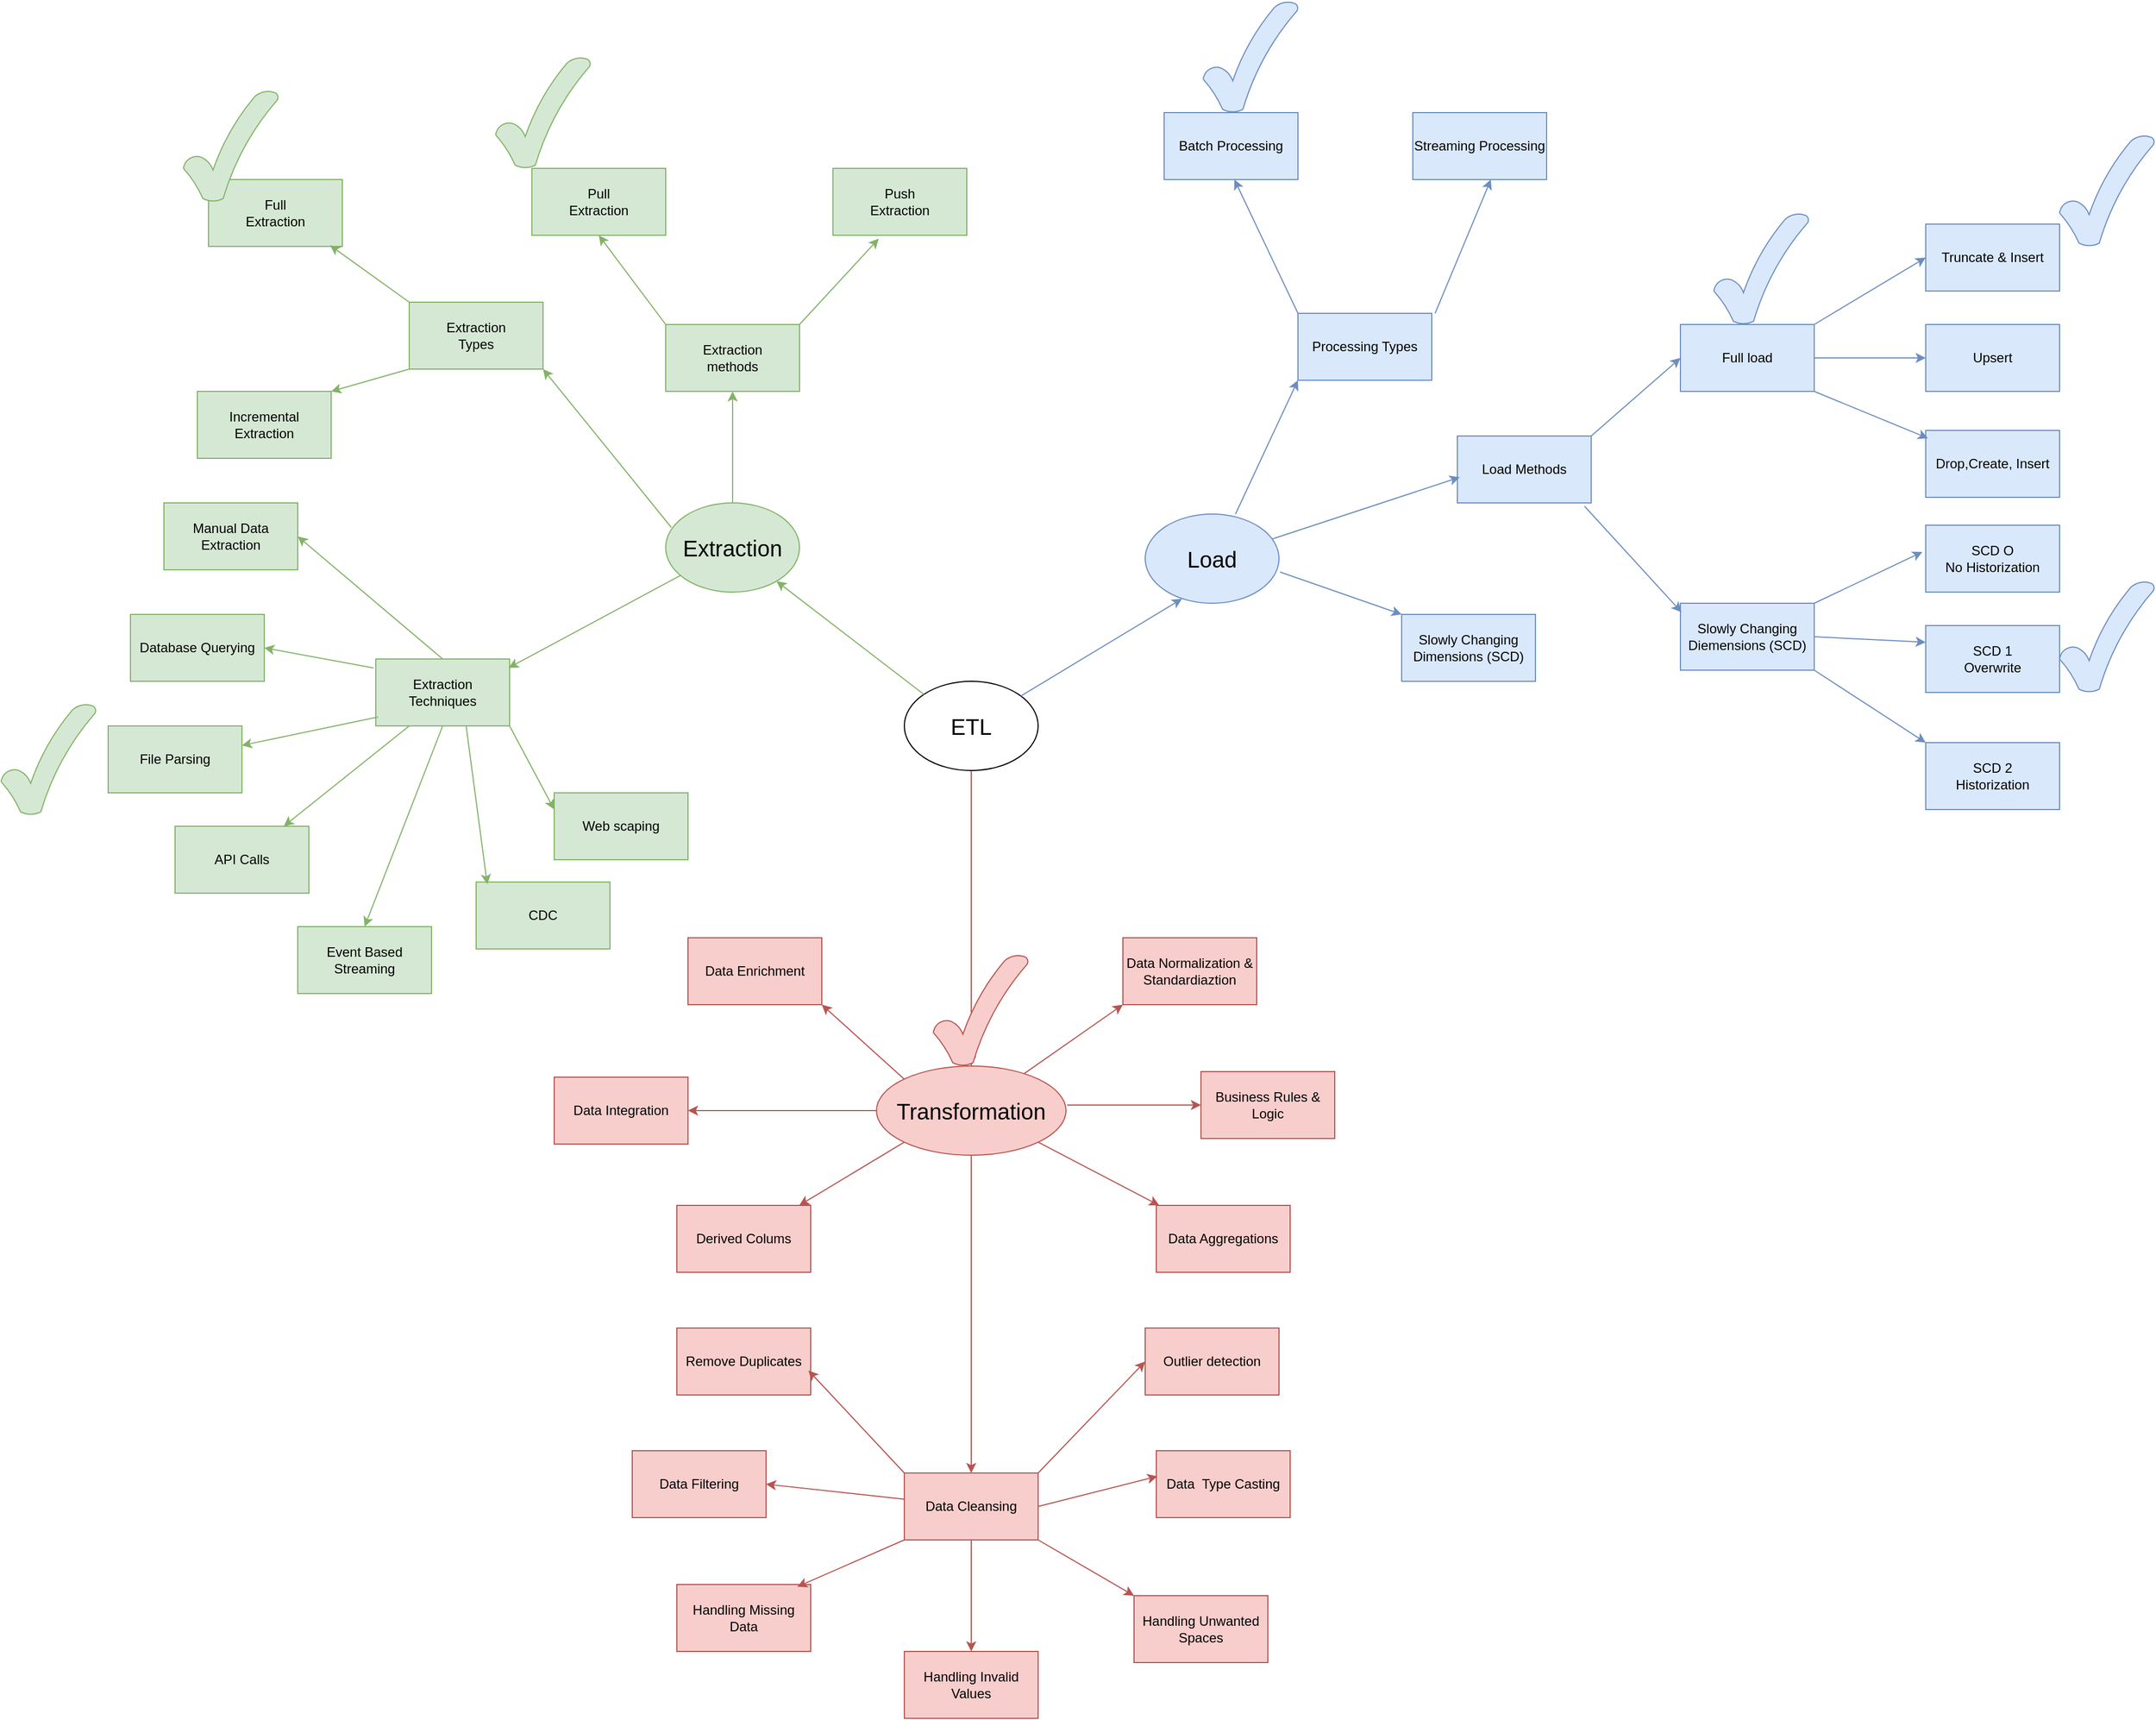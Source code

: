 <mxfile version="28.2.0">
  <diagram name="第 1 页" id="5bU3_LqefhHjegDuP9pm">
    <mxGraphModel dx="1765" dy="1827" grid="1" gridSize="10" guides="1" tooltips="1" connect="1" arrows="1" fold="1" page="1" pageScale="1" pageWidth="827" pageHeight="1169" math="0" shadow="0">
      <root>
        <mxCell id="0" />
        <mxCell id="1" parent="0" />
        <mxCell id="b1SfIP7e31Zmd9BF9vlx-39" style="edgeStyle=orthogonalEdgeStyle;rounded=0;orthogonalLoop=1;jettySize=auto;html=1;fillColor=#f8cecc;strokeColor=#b85450;" edge="1" parent="1" source="b1SfIP7e31Zmd9BF9vlx-1" target="b1SfIP7e31Zmd9BF9vlx-4">
          <mxGeometry relative="1" as="geometry" />
        </mxCell>
        <mxCell id="b1SfIP7e31Zmd9BF9vlx-1" value="&lt;font style=&quot;font-size: 20px;&quot;&gt;ETL&lt;/font&gt;" style="ellipse;whiteSpace=wrap;html=1;" vertex="1" parent="1">
          <mxGeometry x="354" y="240" width="120" height="80" as="geometry" />
        </mxCell>
        <mxCell id="b1SfIP7e31Zmd9BF9vlx-2" value="&lt;font style=&quot;font-size: 20px;&quot;&gt;Load&lt;/font&gt;" style="ellipse;whiteSpace=wrap;html=1;fillColor=#dae8fc;strokeColor=#6c8ebf;" vertex="1" parent="1">
          <mxGeometry x="570" y="90" width="120" height="80" as="geometry" />
        </mxCell>
        <mxCell id="b1SfIP7e31Zmd9BF9vlx-3" value="&lt;font style=&quot;font-size: 20px;&quot;&gt;Extraction&lt;/font&gt;" style="ellipse;whiteSpace=wrap;html=1;fillColor=#d5e8d4;strokeColor=#82b366;" vertex="1" parent="1">
          <mxGeometry x="140" y="80" width="120" height="80" as="geometry" />
        </mxCell>
        <mxCell id="b1SfIP7e31Zmd9BF9vlx-4" value="&lt;font style=&quot;font-size: 20px;&quot;&gt;Transformation&lt;/font&gt;" style="ellipse;whiteSpace=wrap;html=1;fillColor=#f8cecc;strokeColor=#b85450;" vertex="1" parent="1">
          <mxGeometry x="329" y="585" width="170" height="80" as="geometry" />
        </mxCell>
        <mxCell id="b1SfIP7e31Zmd9BF9vlx-5" value="Pull&lt;div&gt;Extraction&lt;/div&gt;" style="rounded=0;whiteSpace=wrap;html=1;fillColor=#d5e8d4;strokeColor=#82b366;" vertex="1" parent="1">
          <mxGeometry x="20" y="-220" width="120" height="60" as="geometry" />
        </mxCell>
        <mxCell id="b1SfIP7e31Zmd9BF9vlx-7" value="" style="endArrow=classic;html=1;rounded=0;entryX=0.5;entryY=1;entryDx=0;entryDy=0;exitX=0;exitY=0;exitDx=0;exitDy=0;fillColor=#d5e8d4;strokeColor=#82b366;" edge="1" parent="1" source="b1SfIP7e31Zmd9BF9vlx-15" target="b1SfIP7e31Zmd9BF9vlx-5">
          <mxGeometry width="50" height="50" relative="1" as="geometry">
            <mxPoint x="464" y="41.04" as="sourcePoint" />
            <mxPoint x="363" y="-90" as="targetPoint" />
          </mxGeometry>
        </mxCell>
        <mxCell id="b1SfIP7e31Zmd9BF9vlx-8" value="Push&lt;div&gt;Extraction&lt;/div&gt;" style="rounded=0;whiteSpace=wrap;html=1;fillColor=#d5e8d4;strokeColor=#82b366;" vertex="1" parent="1">
          <mxGeometry x="290" y="-220" width="120" height="60" as="geometry" />
        </mxCell>
        <mxCell id="b1SfIP7e31Zmd9BF9vlx-13" value="" style="endArrow=classic;html=1;rounded=0;entryX=0.5;entryY=1;entryDx=0;entryDy=0;exitX=0.5;exitY=0;exitDx=0;exitDy=0;fillColor=#d5e8d4;strokeColor=#82b366;" edge="1" parent="1" source="b1SfIP7e31Zmd9BF9vlx-3" target="b1SfIP7e31Zmd9BF9vlx-15">
          <mxGeometry width="50" height="50" relative="1" as="geometry">
            <mxPoint x="241" y="141" as="sourcePoint" />
            <mxPoint x="140" y="10" as="targetPoint" />
          </mxGeometry>
        </mxCell>
        <mxCell id="b1SfIP7e31Zmd9BF9vlx-14" value="" style="endArrow=classic;html=1;rounded=0;exitX=0;exitY=0;exitDx=0;exitDy=0;fillColor=#d5e8d4;strokeColor=#82b366;" edge="1" parent="1" source="b1SfIP7e31Zmd9BF9vlx-1" target="b1SfIP7e31Zmd9BF9vlx-3">
          <mxGeometry width="50" height="50" relative="1" as="geometry">
            <mxPoint x="280" y="180" as="sourcePoint" />
            <mxPoint x="380" y="50" as="targetPoint" />
          </mxGeometry>
        </mxCell>
        <mxCell id="b1SfIP7e31Zmd9BF9vlx-15" value="&lt;div&gt;Extraction&lt;/div&gt;&lt;div&gt;methods&lt;/div&gt;" style="rounded=0;whiteSpace=wrap;html=1;fillColor=#d5e8d4;strokeColor=#82b366;" vertex="1" parent="1">
          <mxGeometry x="140" y="-80" width="120" height="60" as="geometry" />
        </mxCell>
        <mxCell id="b1SfIP7e31Zmd9BF9vlx-16" value="" style="endArrow=classic;html=1;rounded=0;entryX=0.342;entryY=1.05;entryDx=0;entryDy=0;exitX=1;exitY=0;exitDx=0;exitDy=0;entryPerimeter=0;fillColor=#d5e8d4;strokeColor=#82b366;" edge="1" parent="1" source="b1SfIP7e31Zmd9BF9vlx-15" target="b1SfIP7e31Zmd9BF9vlx-8">
          <mxGeometry width="50" height="50" relative="1" as="geometry">
            <mxPoint x="230" y="-40" as="sourcePoint" />
            <mxPoint x="170" y="-120" as="targetPoint" />
          </mxGeometry>
        </mxCell>
        <mxCell id="b1SfIP7e31Zmd9BF9vlx-17" value="&lt;div&gt;Extraction&lt;/div&gt;&lt;div&gt;Types&lt;/div&gt;" style="rounded=0;whiteSpace=wrap;html=1;fillColor=#d5e8d4;strokeColor=#82b366;" vertex="1" parent="1">
          <mxGeometry x="-90" y="-100" width="120" height="60" as="geometry" />
        </mxCell>
        <mxCell id="b1SfIP7e31Zmd9BF9vlx-18" value="" style="endArrow=classic;html=1;rounded=0;entryX=1;entryY=1;entryDx=0;entryDy=0;exitX=0.042;exitY=0.275;exitDx=0;exitDy=0;exitPerimeter=0;fillColor=#d5e8d4;strokeColor=#82b366;" edge="1" parent="1" source="b1SfIP7e31Zmd9BF9vlx-3" target="b1SfIP7e31Zmd9BF9vlx-17">
          <mxGeometry width="50" height="50" relative="1" as="geometry">
            <mxPoint x="140" y="90" as="sourcePoint" />
            <mxPoint x="210" y="20" as="targetPoint" />
          </mxGeometry>
        </mxCell>
        <mxCell id="b1SfIP7e31Zmd9BF9vlx-19" value="Full&lt;div&gt;Extraction&lt;/div&gt;" style="rounded=0;whiteSpace=wrap;html=1;fillColor=#d5e8d4;strokeColor=#82b366;" vertex="1" parent="1">
          <mxGeometry x="-270" y="-210" width="120" height="60" as="geometry" />
        </mxCell>
        <mxCell id="b1SfIP7e31Zmd9BF9vlx-20" value="&lt;div&gt;&lt;span style=&quot;background-color: transparent; color: light-dark(rgb(0, 0, 0), rgb(255, 255, 255));&quot;&gt;Incremental&lt;/span&gt;&lt;/div&gt;&lt;div&gt;&lt;span style=&quot;background-color: transparent; color: light-dark(rgb(0, 0, 0), rgb(255, 255, 255));&quot;&gt;Extraction&lt;/span&gt;&lt;/div&gt;" style="rounded=0;whiteSpace=wrap;html=1;fillColor=#d5e8d4;strokeColor=#82b366;" vertex="1" parent="1">
          <mxGeometry x="-280" y="-20" width="120" height="60" as="geometry" />
        </mxCell>
        <mxCell id="b1SfIP7e31Zmd9BF9vlx-21" value="" style="endArrow=classic;html=1;rounded=0;entryX=0.908;entryY=0.983;entryDx=0;entryDy=0;exitX=0;exitY=0;exitDx=0;exitDy=0;entryPerimeter=0;fillColor=#d5e8d4;strokeColor=#82b366;" edge="1" parent="1" source="b1SfIP7e31Zmd9BF9vlx-17" target="b1SfIP7e31Zmd9BF9vlx-19">
          <mxGeometry width="50" height="50" relative="1" as="geometry">
            <mxPoint x="160" y="-50" as="sourcePoint" />
            <mxPoint x="100" y="-130" as="targetPoint" />
          </mxGeometry>
        </mxCell>
        <mxCell id="b1SfIP7e31Zmd9BF9vlx-22" value="" style="endArrow=classic;html=1;rounded=0;entryX=1;entryY=0;entryDx=0;entryDy=0;exitX=0;exitY=1;exitDx=0;exitDy=0;fillColor=#d5e8d4;strokeColor=#82b366;" edge="1" parent="1" source="b1SfIP7e31Zmd9BF9vlx-17" target="b1SfIP7e31Zmd9BF9vlx-20">
          <mxGeometry width="50" height="50" relative="1" as="geometry">
            <mxPoint x="-89" y="1" as="sourcePoint" />
            <mxPoint x="-200" y="-90" as="targetPoint" />
          </mxGeometry>
        </mxCell>
        <mxCell id="b1SfIP7e31Zmd9BF9vlx-23" value="&lt;div&gt;Extraction&lt;/div&gt;&lt;div&gt;Techniques&lt;/div&gt;" style="rounded=0;whiteSpace=wrap;html=1;fillColor=#d5e8d4;strokeColor=#82b366;" vertex="1" parent="1">
          <mxGeometry x="-120" y="220" width="120" height="60" as="geometry" />
        </mxCell>
        <mxCell id="b1SfIP7e31Zmd9BF9vlx-24" value="" style="endArrow=classic;html=1;rounded=0;entryX=0.992;entryY=0.133;entryDx=0;entryDy=0;entryPerimeter=0;fillColor=#d5e8d4;strokeColor=#82b366;" edge="1" parent="1" source="b1SfIP7e31Zmd9BF9vlx-3" target="b1SfIP7e31Zmd9BF9vlx-23">
          <mxGeometry width="50" height="50" relative="1" as="geometry">
            <mxPoint x="245" y="142" as="sourcePoint" />
            <mxPoint x="100" y="80" as="targetPoint" />
          </mxGeometry>
        </mxCell>
        <mxCell id="b1SfIP7e31Zmd9BF9vlx-25" value="&lt;div&gt;Manual Data Extraction&lt;/div&gt;" style="rounded=0;whiteSpace=wrap;html=1;fillColor=#d5e8d4;strokeColor=#82b366;" vertex="1" parent="1">
          <mxGeometry x="-310" y="80" width="120" height="60" as="geometry" />
        </mxCell>
        <mxCell id="b1SfIP7e31Zmd9BF9vlx-26" value="&lt;div&gt;Database Querying&lt;/div&gt;" style="rounded=0;whiteSpace=wrap;html=1;fillColor=#d5e8d4;strokeColor=#82b366;" vertex="1" parent="1">
          <mxGeometry x="-340" y="180" width="120" height="60" as="geometry" />
        </mxCell>
        <mxCell id="b1SfIP7e31Zmd9BF9vlx-27" value="&lt;div&gt;File Parsing&lt;/div&gt;" style="rounded=0;whiteSpace=wrap;html=1;fillColor=#d5e8d4;strokeColor=#82b366;" vertex="1" parent="1">
          <mxGeometry x="-360" y="280" width="120" height="60" as="geometry" />
        </mxCell>
        <mxCell id="b1SfIP7e31Zmd9BF9vlx-28" value="&lt;div&gt;API Calls&lt;/div&gt;" style="rounded=0;whiteSpace=wrap;html=1;fillColor=#d5e8d4;strokeColor=#82b366;" vertex="1" parent="1">
          <mxGeometry x="-300" y="370" width="120" height="60" as="geometry" />
        </mxCell>
        <mxCell id="b1SfIP7e31Zmd9BF9vlx-29" value="&lt;div&gt;Event Based Streaming&lt;/div&gt;" style="rounded=0;whiteSpace=wrap;html=1;fillColor=#d5e8d4;strokeColor=#82b366;" vertex="1" parent="1">
          <mxGeometry x="-190" y="460" width="120" height="60" as="geometry" />
        </mxCell>
        <mxCell id="b1SfIP7e31Zmd9BF9vlx-30" value="&lt;div&gt;CDC&lt;/div&gt;" style="rounded=0;whiteSpace=wrap;html=1;fillColor=#d5e8d4;strokeColor=#82b366;" vertex="1" parent="1">
          <mxGeometry x="-30" y="420" width="120" height="60" as="geometry" />
        </mxCell>
        <mxCell id="b1SfIP7e31Zmd9BF9vlx-31" value="Web scaping" style="rounded=0;whiteSpace=wrap;html=1;fillColor=#d5e8d4;strokeColor=#82b366;" vertex="1" parent="1">
          <mxGeometry x="40" y="340" width="120" height="60" as="geometry" />
        </mxCell>
        <mxCell id="b1SfIP7e31Zmd9BF9vlx-32" value="" style="endArrow=classic;html=1;rounded=0;entryX=1;entryY=0.5;entryDx=0;entryDy=0;exitX=0.5;exitY=0;exitDx=0;exitDy=0;fillColor=#d5e8d4;strokeColor=#82b366;" edge="1" parent="1" source="b1SfIP7e31Zmd9BF9vlx-23" target="b1SfIP7e31Zmd9BF9vlx-25">
          <mxGeometry width="50" height="50" relative="1" as="geometry">
            <mxPoint x="-30" y="-30" as="sourcePoint" />
            <mxPoint x="-100" y="-10" as="targetPoint" />
          </mxGeometry>
        </mxCell>
        <mxCell id="b1SfIP7e31Zmd9BF9vlx-33" value="" style="endArrow=classic;html=1;rounded=0;entryX=1;entryY=0.5;entryDx=0;entryDy=0;exitX=-0.017;exitY=0.133;exitDx=0;exitDy=0;exitPerimeter=0;fillColor=#d5e8d4;strokeColor=#82b366;" edge="1" parent="1" source="b1SfIP7e31Zmd9BF9vlx-23" target="b1SfIP7e31Zmd9BF9vlx-26">
          <mxGeometry width="50" height="50" relative="1" as="geometry">
            <mxPoint x="30" y="300" as="sourcePoint" />
            <mxPoint x="-100" y="190" as="targetPoint" />
          </mxGeometry>
        </mxCell>
        <mxCell id="b1SfIP7e31Zmd9BF9vlx-34" value="" style="endArrow=classic;html=1;rounded=0;exitX=0.017;exitY=0.867;exitDx=0;exitDy=0;exitPerimeter=0;fillColor=#d5e8d4;strokeColor=#82b366;" edge="1" parent="1" source="b1SfIP7e31Zmd9BF9vlx-23" target="b1SfIP7e31Zmd9BF9vlx-27">
          <mxGeometry width="50" height="50" relative="1" as="geometry">
            <mxPoint x="-130" y="270" as="sourcePoint" />
            <mxPoint x="-110" y="290" as="targetPoint" />
          </mxGeometry>
        </mxCell>
        <mxCell id="b1SfIP7e31Zmd9BF9vlx-35" value="" style="endArrow=classic;html=1;rounded=0;exitX=0.25;exitY=1;exitDx=0;exitDy=0;fillColor=#d5e8d4;strokeColor=#82b366;" edge="1" parent="1" source="b1SfIP7e31Zmd9BF9vlx-23" target="b1SfIP7e31Zmd9BF9vlx-28">
          <mxGeometry width="50" height="50" relative="1" as="geometry">
            <mxPoint x="-60" y="290" as="sourcePoint" />
            <mxPoint x="-170" y="316" as="targetPoint" />
          </mxGeometry>
        </mxCell>
        <mxCell id="b1SfIP7e31Zmd9BF9vlx-36" value="" style="endArrow=classic;html=1;rounded=0;exitX=0.5;exitY=1;exitDx=0;exitDy=0;entryX=0.5;entryY=0;entryDx=0;entryDy=0;fillColor=#d5e8d4;strokeColor=#82b366;" edge="1" parent="1" source="b1SfIP7e31Zmd9BF9vlx-23" target="b1SfIP7e31Zmd9BF9vlx-29">
          <mxGeometry width="50" height="50" relative="1" as="geometry">
            <mxPoint x="42" y="320" as="sourcePoint" />
            <mxPoint x="-70" y="410" as="targetPoint" />
          </mxGeometry>
        </mxCell>
        <mxCell id="b1SfIP7e31Zmd9BF9vlx-37" value="" style="endArrow=classic;html=1;rounded=0;exitX=0.675;exitY=1;exitDx=0;exitDy=0;exitPerimeter=0;entryX=0.083;entryY=0.033;entryDx=0;entryDy=0;entryPerimeter=0;fillColor=#d5e8d4;strokeColor=#82b366;" edge="1" parent="1" source="b1SfIP7e31Zmd9BF9vlx-23" target="b1SfIP7e31Zmd9BF9vlx-30">
          <mxGeometry width="50" height="50" relative="1" as="geometry">
            <mxPoint x="73" y="310" as="sourcePoint" />
            <mxPoint x="-30" y="410" as="targetPoint" />
          </mxGeometry>
        </mxCell>
        <mxCell id="b1SfIP7e31Zmd9BF9vlx-38" value="" style="endArrow=classic;html=1;rounded=0;exitX=1;exitY=1;exitDx=0;exitDy=0;entryX=0;entryY=0.25;entryDx=0;entryDy=0;fillColor=#d5e8d4;strokeColor=#82b366;" edge="1" parent="1" source="b1SfIP7e31Zmd9BF9vlx-23" target="b1SfIP7e31Zmd9BF9vlx-31">
          <mxGeometry width="50" height="50" relative="1" as="geometry">
            <mxPoint y="370" as="sourcePoint" />
            <mxPoint x="21" y="497" as="targetPoint" />
          </mxGeometry>
        </mxCell>
        <mxCell id="b1SfIP7e31Zmd9BF9vlx-41" value="" style="endArrow=classic;html=1;rounded=0;entryX=0.275;entryY=0.95;entryDx=0;entryDy=0;entryPerimeter=0;fillColor=#dae8fc;strokeColor=#6c8ebf;" edge="1" parent="1" source="b1SfIP7e31Zmd9BF9vlx-1" target="b1SfIP7e31Zmd9BF9vlx-2">
          <mxGeometry width="50" height="50" relative="1" as="geometry">
            <mxPoint x="483" y="332" as="sourcePoint" />
            <mxPoint x="350" y="230" as="targetPoint" />
          </mxGeometry>
        </mxCell>
        <mxCell id="b1SfIP7e31Zmd9BF9vlx-42" value="Data Enrichment" style="rounded=0;whiteSpace=wrap;html=1;fillColor=#f8cecc;strokeColor=#b85450;" vertex="1" parent="1">
          <mxGeometry x="160" y="470" width="120" height="60" as="geometry" />
        </mxCell>
        <mxCell id="b1SfIP7e31Zmd9BF9vlx-43" value="Data Integration" style="rounded=0;whiteSpace=wrap;html=1;fillColor=#f8cecc;strokeColor=#b85450;" vertex="1" parent="1">
          <mxGeometry x="40" y="595" width="120" height="60" as="geometry" />
        </mxCell>
        <mxCell id="b1SfIP7e31Zmd9BF9vlx-44" value="Derived Colums" style="rounded=0;whiteSpace=wrap;html=1;fillColor=#f8cecc;strokeColor=#b85450;" vertex="1" parent="1">
          <mxGeometry x="150" y="710" width="120" height="60" as="geometry" />
        </mxCell>
        <mxCell id="b1SfIP7e31Zmd9BF9vlx-45" value="Data Normalization &amp;amp; Standardiaztion" style="rounded=0;whiteSpace=wrap;html=1;fillColor=#f8cecc;strokeColor=#b85450;" vertex="1" parent="1">
          <mxGeometry x="550" y="470" width="120" height="60" as="geometry" />
        </mxCell>
        <mxCell id="b1SfIP7e31Zmd9BF9vlx-46" value="Business Rules &amp;amp; Logic" style="rounded=0;whiteSpace=wrap;html=1;fillColor=#f8cecc;strokeColor=#b85450;" vertex="1" parent="1">
          <mxGeometry x="620" y="590" width="120" height="60" as="geometry" />
        </mxCell>
        <mxCell id="b1SfIP7e31Zmd9BF9vlx-47" value="Data Aggregations" style="rounded=0;whiteSpace=wrap;html=1;fillColor=#f8cecc;strokeColor=#b85450;" vertex="1" parent="1">
          <mxGeometry x="580" y="710" width="120" height="60" as="geometry" />
        </mxCell>
        <mxCell id="b1SfIP7e31Zmd9BF9vlx-49" value="" style="endArrow=classic;html=1;rounded=0;entryX=1;entryY=1;entryDx=0;entryDy=0;exitX=0;exitY=0;exitDx=0;exitDy=0;fillColor=#f8cecc;strokeColor=#b85450;" edge="1" parent="1" source="b1SfIP7e31Zmd9BF9vlx-4" target="b1SfIP7e31Zmd9BF9vlx-42">
          <mxGeometry width="50" height="50" relative="1" as="geometry">
            <mxPoint x="360" y="590" as="sourcePoint" />
            <mxPoint x="340" y="540" as="targetPoint" />
          </mxGeometry>
        </mxCell>
        <mxCell id="b1SfIP7e31Zmd9BF9vlx-50" value="" style="endArrow=classic;html=1;rounded=0;exitX=0;exitY=0.5;exitDx=0;exitDy=0;fillColor=#f8cecc;strokeColor=#b85450;" edge="1" parent="1" source="b1SfIP7e31Zmd9BF9vlx-4" target="b1SfIP7e31Zmd9BF9vlx-43">
          <mxGeometry width="50" height="50" relative="1" as="geometry">
            <mxPoint x="434" y="606" as="sourcePoint" />
            <mxPoint x="350" y="540" as="targetPoint" />
          </mxGeometry>
        </mxCell>
        <mxCell id="b1SfIP7e31Zmd9BF9vlx-51" value="" style="endArrow=classic;html=1;rounded=0;exitX=0;exitY=1;exitDx=0;exitDy=0;fillColor=#f8cecc;strokeColor=#b85450;" edge="1" parent="1" source="b1SfIP7e31Zmd9BF9vlx-4" target="b1SfIP7e31Zmd9BF9vlx-44">
          <mxGeometry width="50" height="50" relative="1" as="geometry">
            <mxPoint x="469" y="707" as="sourcePoint" />
            <mxPoint x="330" y="690" as="targetPoint" />
          </mxGeometry>
        </mxCell>
        <mxCell id="b1SfIP7e31Zmd9BF9vlx-52" value="" style="endArrow=classic;html=1;rounded=0;entryX=0;entryY=1;entryDx=0;entryDy=0;fillColor=#f8cecc;strokeColor=#b85450;" edge="1" parent="1" source="b1SfIP7e31Zmd9BF9vlx-4" target="b1SfIP7e31Zmd9BF9vlx-45">
          <mxGeometry width="50" height="50" relative="1" as="geometry">
            <mxPoint x="480" y="590" as="sourcePoint" />
            <mxPoint x="340" y="570" as="targetPoint" />
          </mxGeometry>
        </mxCell>
        <mxCell id="b1SfIP7e31Zmd9BF9vlx-53" value="" style="endArrow=classic;html=1;rounded=0;entryX=0;entryY=0.5;entryDx=0;entryDy=0;fillColor=#f8cecc;strokeColor=#b85450;" edge="1" parent="1" target="b1SfIP7e31Zmd9BF9vlx-46">
          <mxGeometry width="50" height="50" relative="1" as="geometry">
            <mxPoint x="500" y="620" as="sourcePoint" />
            <mxPoint x="300" y="620" as="targetPoint" />
          </mxGeometry>
        </mxCell>
        <mxCell id="b1SfIP7e31Zmd9BF9vlx-54" value="" style="endArrow=classic;html=1;rounded=0;exitX=1;exitY=1;exitDx=0;exitDy=0;fillColor=#f8cecc;strokeColor=#b85450;" edge="1" parent="1" source="b1SfIP7e31Zmd9BF9vlx-4" target="b1SfIP7e31Zmd9BF9vlx-47">
          <mxGeometry width="50" height="50" relative="1" as="geometry">
            <mxPoint x="550" y="640" as="sourcePoint" />
            <mxPoint x="670" y="640" as="targetPoint" />
          </mxGeometry>
        </mxCell>
        <mxCell id="b1SfIP7e31Zmd9BF9vlx-55" value="Data Cleansing" style="rounded=0;whiteSpace=wrap;html=1;fillColor=#f8cecc;strokeColor=#b85450;" vertex="1" parent="1">
          <mxGeometry x="354" y="950" width="120" height="60" as="geometry" />
        </mxCell>
        <mxCell id="b1SfIP7e31Zmd9BF9vlx-56" value="" style="endArrow=classic;html=1;rounded=0;exitX=0.5;exitY=1;exitDx=0;exitDy=0;entryX=0.5;entryY=0;entryDx=0;entryDy=0;fillColor=#f8cecc;strokeColor=#b85450;" edge="1" parent="1" source="b1SfIP7e31Zmd9BF9vlx-4" target="b1SfIP7e31Zmd9BF9vlx-55">
          <mxGeometry width="50" height="50" relative="1" as="geometry">
            <mxPoint x="530" y="680" as="sourcePoint" />
            <mxPoint x="639" y="737" as="targetPoint" />
          </mxGeometry>
        </mxCell>
        <mxCell id="b1SfIP7e31Zmd9BF9vlx-57" value="Handling Invalid Values" style="rounded=0;whiteSpace=wrap;html=1;fillColor=#f8cecc;strokeColor=#b85450;" vertex="1" parent="1">
          <mxGeometry x="354" y="1110" width="120" height="60" as="geometry" />
        </mxCell>
        <mxCell id="b1SfIP7e31Zmd9BF9vlx-58" value="Remove Duplicates" style="rounded=0;whiteSpace=wrap;html=1;fillColor=#f8cecc;strokeColor=#b85450;" vertex="1" parent="1">
          <mxGeometry x="150" y="820" width="120" height="60" as="geometry" />
        </mxCell>
        <mxCell id="b1SfIP7e31Zmd9BF9vlx-59" value="Data Filtering" style="rounded=0;whiteSpace=wrap;html=1;fillColor=#f8cecc;strokeColor=#b85450;" vertex="1" parent="1">
          <mxGeometry x="110" y="930" width="120" height="60" as="geometry" />
        </mxCell>
        <mxCell id="b1SfIP7e31Zmd9BF9vlx-60" value="Handling Missing Data" style="rounded=0;whiteSpace=wrap;html=1;fillColor=#f8cecc;strokeColor=#b85450;" vertex="1" parent="1">
          <mxGeometry x="150" y="1050" width="120" height="60" as="geometry" />
        </mxCell>
        <mxCell id="b1SfIP7e31Zmd9BF9vlx-61" value="Handling Unwanted Spaces" style="rounded=0;whiteSpace=wrap;html=1;fillColor=#f8cecc;strokeColor=#b85450;" vertex="1" parent="1">
          <mxGeometry x="560" y="1060" width="120" height="60" as="geometry" />
        </mxCell>
        <mxCell id="b1SfIP7e31Zmd9BF9vlx-62" value="Outlier detection" style="rounded=0;whiteSpace=wrap;html=1;fillColor=#f8cecc;strokeColor=#b85450;" vertex="1" parent="1">
          <mxGeometry x="570" y="820" width="120" height="60" as="geometry" />
        </mxCell>
        <mxCell id="b1SfIP7e31Zmd9BF9vlx-63" value="Data&amp;nbsp; Type Casting" style="rounded=0;whiteSpace=wrap;html=1;fillColor=#f8cecc;strokeColor=#b85450;" vertex="1" parent="1">
          <mxGeometry x="580" y="930" width="120" height="60" as="geometry" />
        </mxCell>
        <mxCell id="b1SfIP7e31Zmd9BF9vlx-64" value="" style="endArrow=classic;html=1;rounded=0;exitX=0;exitY=0;exitDx=0;exitDy=0;entryX=0.983;entryY=0.633;entryDx=0;entryDy=0;entryPerimeter=0;fillColor=#f8cecc;strokeColor=#b85450;" edge="1" parent="1" source="b1SfIP7e31Zmd9BF9vlx-55" target="b1SfIP7e31Zmd9BF9vlx-58">
          <mxGeometry width="50" height="50" relative="1" as="geometry">
            <mxPoint x="444" y="640" as="sourcePoint" />
            <mxPoint x="350" y="697" as="targetPoint" />
          </mxGeometry>
        </mxCell>
        <mxCell id="b1SfIP7e31Zmd9BF9vlx-65" value="" style="endArrow=classic;html=1;rounded=0;entryX=1;entryY=0.5;entryDx=0;entryDy=0;fillColor=#f8cecc;strokeColor=#b85450;" edge="1" parent="1" source="b1SfIP7e31Zmd9BF9vlx-55" target="b1SfIP7e31Zmd9BF9vlx-59">
          <mxGeometry width="50" height="50" relative="1" as="geometry">
            <mxPoint x="350" y="980" as="sourcePoint" />
            <mxPoint x="350" y="870" as="targetPoint" />
          </mxGeometry>
        </mxCell>
        <mxCell id="b1SfIP7e31Zmd9BF9vlx-66" value="" style="endArrow=classic;html=1;rounded=0;entryX=0.9;entryY=0.033;entryDx=0;entryDy=0;entryPerimeter=0;exitX=0;exitY=1;exitDx=0;exitDy=0;fillColor=#f8cecc;strokeColor=#b85450;" edge="1" parent="1" source="b1SfIP7e31Zmd9BF9vlx-55" target="b1SfIP7e31Zmd9BF9vlx-60">
          <mxGeometry width="50" height="50" relative="1" as="geometry">
            <mxPoint x="490" y="1010" as="sourcePoint" />
            <mxPoint x="370" y="990" as="targetPoint" />
          </mxGeometry>
        </mxCell>
        <mxCell id="b1SfIP7e31Zmd9BF9vlx-67" value="" style="endArrow=classic;html=1;rounded=0;entryX=0.5;entryY=0;entryDx=0;entryDy=0;exitX=0.5;exitY=1;exitDx=0;exitDy=0;fillColor=#f8cecc;strokeColor=#b85450;" edge="1" parent="1" source="b1SfIP7e31Zmd9BF9vlx-55" target="b1SfIP7e31Zmd9BF9vlx-57">
          <mxGeometry width="50" height="50" relative="1" as="geometry">
            <mxPoint x="466" y="1010" as="sourcePoint" />
            <mxPoint x="370" y="1082" as="targetPoint" />
          </mxGeometry>
        </mxCell>
        <mxCell id="b1SfIP7e31Zmd9BF9vlx-68" value="" style="endArrow=classic;html=1;rounded=0;entryX=0;entryY=0.5;entryDx=0;entryDy=0;exitX=1;exitY=0;exitDx=0;exitDy=0;fillColor=#f8cecc;strokeColor=#b85450;" edge="1" parent="1" source="b1SfIP7e31Zmd9BF9vlx-55" target="b1SfIP7e31Zmd9BF9vlx-62">
          <mxGeometry width="50" height="50" relative="1" as="geometry">
            <mxPoint x="460" y="1030" as="sourcePoint" />
            <mxPoint x="460" y="1130" as="targetPoint" />
          </mxGeometry>
        </mxCell>
        <mxCell id="b1SfIP7e31Zmd9BF9vlx-69" value="" style="endArrow=classic;html=1;rounded=0;entryX=0.008;entryY=0.383;entryDx=0;entryDy=0;exitX=1;exitY=0.5;exitDx=0;exitDy=0;entryPerimeter=0;fillColor=#f8cecc;strokeColor=#b85450;" edge="1" parent="1" source="b1SfIP7e31Zmd9BF9vlx-55" target="b1SfIP7e31Zmd9BF9vlx-63">
          <mxGeometry width="50" height="50" relative="1" as="geometry">
            <mxPoint x="530" y="1130" as="sourcePoint" />
            <mxPoint x="626" y="1000" as="targetPoint" />
          </mxGeometry>
        </mxCell>
        <mxCell id="b1SfIP7e31Zmd9BF9vlx-70" value="" style="endArrow=classic;html=1;rounded=0;entryX=0;entryY=0;entryDx=0;entryDy=0;exitX=1;exitY=1;exitDx=0;exitDy=0;fillColor=#f8cecc;strokeColor=#b85450;" edge="1" parent="1" source="b1SfIP7e31Zmd9BF9vlx-55" target="b1SfIP7e31Zmd9BF9vlx-61">
          <mxGeometry width="50" height="50" relative="1" as="geometry">
            <mxPoint x="520" y="1037" as="sourcePoint" />
            <mxPoint x="627" y="1010" as="targetPoint" />
          </mxGeometry>
        </mxCell>
        <mxCell id="b1SfIP7e31Zmd9BF9vlx-71" value="" style="endArrow=classic;html=1;rounded=0;fillColor=#dae8fc;strokeColor=#6c8ebf;exitX=0.675;exitY=0;exitDx=0;exitDy=0;exitPerimeter=0;entryX=0;entryY=1;entryDx=0;entryDy=0;" edge="1" parent="1" source="b1SfIP7e31Zmd9BF9vlx-2" target="b1SfIP7e31Zmd9BF9vlx-74">
          <mxGeometry width="50" height="50" relative="1" as="geometry">
            <mxPoint x="570.49" y="16" as="sourcePoint" />
            <mxPoint x="700" as="targetPoint" />
          </mxGeometry>
        </mxCell>
        <mxCell id="b1SfIP7e31Zmd9BF9vlx-72" value="Slowly Changing Dimensions (SCD)" style="rounded=0;whiteSpace=wrap;html=1;fillColor=#dae8fc;strokeColor=#6c8ebf;" vertex="1" parent="1">
          <mxGeometry x="800" y="180" width="120" height="60" as="geometry" />
        </mxCell>
        <mxCell id="b1SfIP7e31Zmd9BF9vlx-73" value="" style="endArrow=classic;html=1;rounded=0;fillColor=#dae8fc;strokeColor=#6c8ebf;exitX=0;exitY=0;exitDx=0;exitDy=0;" edge="1" parent="1" source="b1SfIP7e31Zmd9BF9vlx-74">
          <mxGeometry width="50" height="50" relative="1" as="geometry">
            <mxPoint x="610" y="-284" as="sourcePoint" />
            <mxPoint x="650" y="-210" as="targetPoint" />
          </mxGeometry>
        </mxCell>
        <mxCell id="b1SfIP7e31Zmd9BF9vlx-74" value="Processing Types" style="rounded=0;whiteSpace=wrap;html=1;fillColor=#dae8fc;strokeColor=#6c8ebf;" vertex="1" parent="1">
          <mxGeometry x="707" y="-90" width="120" height="60" as="geometry" />
        </mxCell>
        <mxCell id="b1SfIP7e31Zmd9BF9vlx-75" value="" style="endArrow=classic;html=1;rounded=0;fillColor=#dae8fc;strokeColor=#6c8ebf;" edge="1" parent="1">
          <mxGeometry width="50" height="50" relative="1" as="geometry">
            <mxPoint x="830" y="-90" as="sourcePoint" />
            <mxPoint x="880" y="-210" as="targetPoint" />
          </mxGeometry>
        </mxCell>
        <mxCell id="b1SfIP7e31Zmd9BF9vlx-76" value="Load Methods" style="rounded=0;whiteSpace=wrap;html=1;fillColor=#dae8fc;strokeColor=#6c8ebf;" vertex="1" parent="1">
          <mxGeometry x="850" y="20" width="120" height="60" as="geometry" />
        </mxCell>
        <mxCell id="b1SfIP7e31Zmd9BF9vlx-79" value="" style="endArrow=classic;html=1;rounded=0;fillColor=#dae8fc;strokeColor=#6c8ebf;entryX=0.017;entryY=0.617;entryDx=0;entryDy=0;entryPerimeter=0;" edge="1" parent="1" source="b1SfIP7e31Zmd9BF9vlx-2" target="b1SfIP7e31Zmd9BF9vlx-76">
          <mxGeometry width="50" height="50" relative="1" as="geometry">
            <mxPoint x="730" y="180" as="sourcePoint" />
            <mxPoint x="786" y="60" as="targetPoint" />
          </mxGeometry>
        </mxCell>
        <mxCell id="b1SfIP7e31Zmd9BF9vlx-80" value="" style="endArrow=classic;html=1;rounded=0;fillColor=#dae8fc;strokeColor=#6c8ebf;exitX=1.008;exitY=0.65;exitDx=0;exitDy=0;exitPerimeter=0;entryX=0;entryY=0;entryDx=0;entryDy=0;" edge="1" parent="1" source="b1SfIP7e31Zmd9BF9vlx-2" target="b1SfIP7e31Zmd9BF9vlx-72">
          <mxGeometry width="50" height="50" relative="1" as="geometry">
            <mxPoint x="820" y="204" as="sourcePoint" />
            <mxPoint x="979" y="130" as="targetPoint" />
          </mxGeometry>
        </mxCell>
        <mxCell id="b1SfIP7e31Zmd9BF9vlx-81" value="Batch Processing" style="rounded=0;whiteSpace=wrap;html=1;fillColor=#dae8fc;strokeColor=#6c8ebf;" vertex="1" parent="1">
          <mxGeometry x="587" y="-270" width="120" height="60" as="geometry" />
        </mxCell>
        <mxCell id="b1SfIP7e31Zmd9BF9vlx-82" value="Streaming Processing" style="rounded=0;whiteSpace=wrap;html=1;fillColor=#dae8fc;strokeColor=#6c8ebf;" vertex="1" parent="1">
          <mxGeometry x="810" y="-270" width="120" height="60" as="geometry" />
        </mxCell>
        <mxCell id="b1SfIP7e31Zmd9BF9vlx-83" value="Full load" style="rounded=0;whiteSpace=wrap;html=1;fillColor=#dae8fc;strokeColor=#6c8ebf;" vertex="1" parent="1">
          <mxGeometry x="1050" y="-80" width="120" height="60" as="geometry" />
        </mxCell>
        <mxCell id="b1SfIP7e31Zmd9BF9vlx-84" value="Truncate &amp;amp; Insert" style="rounded=0;whiteSpace=wrap;html=1;fillColor=#dae8fc;strokeColor=#6c8ebf;" vertex="1" parent="1">
          <mxGeometry x="1270" y="-170" width="120" height="60" as="geometry" />
        </mxCell>
        <mxCell id="b1SfIP7e31Zmd9BF9vlx-85" value="Slowly Changing Diemensions (SCD)" style="rounded=0;whiteSpace=wrap;html=1;fillColor=#dae8fc;strokeColor=#6c8ebf;" vertex="1" parent="1">
          <mxGeometry x="1050" y="170" width="120" height="60" as="geometry" />
        </mxCell>
        <mxCell id="b1SfIP7e31Zmd9BF9vlx-86" value="" style="endArrow=classic;html=1;rounded=0;fillColor=#dae8fc;strokeColor=#6c8ebf;entryX=0;entryY=0.5;entryDx=0;entryDy=0;exitX=1;exitY=0;exitDx=0;exitDy=0;" edge="1" parent="1" source="b1SfIP7e31Zmd9BF9vlx-76" target="b1SfIP7e31Zmd9BF9vlx-83">
          <mxGeometry width="50" height="50" relative="1" as="geometry">
            <mxPoint x="880" y="126" as="sourcePoint" />
            <mxPoint x="1048" y="70" as="targetPoint" />
          </mxGeometry>
        </mxCell>
        <mxCell id="b1SfIP7e31Zmd9BF9vlx-87" value="" style="endArrow=classic;html=1;rounded=0;fillColor=#dae8fc;strokeColor=#6c8ebf;entryX=0.008;entryY=0.133;entryDx=0;entryDy=0;exitX=0.95;exitY=1.05;exitDx=0;exitDy=0;entryPerimeter=0;exitPerimeter=0;" edge="1" parent="1" source="b1SfIP7e31Zmd9BF9vlx-76" target="b1SfIP7e31Zmd9BF9vlx-85">
          <mxGeometry width="50" height="50" relative="1" as="geometry">
            <mxPoint x="1050" y="50" as="sourcePoint" />
            <mxPoint x="1130" as="targetPoint" />
          </mxGeometry>
        </mxCell>
        <mxCell id="b1SfIP7e31Zmd9BF9vlx-88" value="Upsert" style="rounded=0;whiteSpace=wrap;html=1;fillColor=#dae8fc;strokeColor=#6c8ebf;" vertex="1" parent="1">
          <mxGeometry x="1270" y="-80" width="120" height="60" as="geometry" />
        </mxCell>
        <mxCell id="b1SfIP7e31Zmd9BF9vlx-89" value="Drop,Create, Insert" style="rounded=0;whiteSpace=wrap;html=1;fillColor=#dae8fc;strokeColor=#6c8ebf;" vertex="1" parent="1">
          <mxGeometry x="1270" y="15" width="120" height="60" as="geometry" />
        </mxCell>
        <mxCell id="b1SfIP7e31Zmd9BF9vlx-90" value="" style="endArrow=classic;html=1;rounded=0;fillColor=#dae8fc;strokeColor=#6c8ebf;entryX=0;entryY=0.5;entryDx=0;entryDy=0;exitX=1;exitY=0;exitDx=0;exitDy=0;" edge="1" parent="1" source="b1SfIP7e31Zmd9BF9vlx-83" target="b1SfIP7e31Zmd9BF9vlx-84">
          <mxGeometry width="50" height="50" relative="1" as="geometry">
            <mxPoint x="1080" y="50" as="sourcePoint" />
            <mxPoint x="1160" y="-20" as="targetPoint" />
          </mxGeometry>
        </mxCell>
        <mxCell id="b1SfIP7e31Zmd9BF9vlx-91" value="" style="endArrow=classic;html=1;rounded=0;fillColor=#dae8fc;strokeColor=#6c8ebf;entryX=0;entryY=0.5;entryDx=0;entryDy=0;" edge="1" parent="1" source="b1SfIP7e31Zmd9BF9vlx-83" target="b1SfIP7e31Zmd9BF9vlx-88">
          <mxGeometry width="50" height="50" relative="1" as="geometry">
            <mxPoint x="1300" y="-10" as="sourcePoint" />
            <mxPoint x="1400" y="-70" as="targetPoint" />
          </mxGeometry>
        </mxCell>
        <mxCell id="b1SfIP7e31Zmd9BF9vlx-92" value="" style="endArrow=classic;html=1;rounded=0;fillColor=#dae8fc;strokeColor=#6c8ebf;exitX=1;exitY=1;exitDx=0;exitDy=0;entryX=0.017;entryY=0.117;entryDx=0;entryDy=0;entryPerimeter=0;" edge="1" parent="1" source="b1SfIP7e31Zmd9BF9vlx-83" target="b1SfIP7e31Zmd9BF9vlx-89">
          <mxGeometry width="50" height="50" relative="1" as="geometry">
            <mxPoint x="1260" y="-30" as="sourcePoint" />
            <mxPoint x="1260" y="10" as="targetPoint" />
          </mxGeometry>
        </mxCell>
        <mxCell id="b1SfIP7e31Zmd9BF9vlx-93" value="SCD O&lt;div&gt;No Historization&lt;/div&gt;" style="rounded=0;whiteSpace=wrap;html=1;fillColor=#dae8fc;strokeColor=#6c8ebf;" vertex="1" parent="1">
          <mxGeometry x="1270" y="100" width="120" height="60" as="geometry" />
        </mxCell>
        <mxCell id="b1SfIP7e31Zmd9BF9vlx-94" value="SCD 1&lt;div&gt;Overwrite&lt;/div&gt;" style="rounded=0;whiteSpace=wrap;html=1;fillColor=#dae8fc;strokeColor=#6c8ebf;" vertex="1" parent="1">
          <mxGeometry x="1270" y="190" width="120" height="60" as="geometry" />
        </mxCell>
        <mxCell id="b1SfIP7e31Zmd9BF9vlx-95" value="SCD 2&lt;div&gt;Historization&lt;/div&gt;" style="rounded=0;whiteSpace=wrap;html=1;fillColor=#dae8fc;strokeColor=#6c8ebf;" vertex="1" parent="1">
          <mxGeometry x="1270" y="295" width="120" height="60" as="geometry" />
        </mxCell>
        <mxCell id="b1SfIP7e31Zmd9BF9vlx-96" value="" style="endArrow=classic;html=1;rounded=0;fillColor=#dae8fc;strokeColor=#6c8ebf;entryX=-0.025;entryY=0.4;entryDx=0;entryDy=0;exitX=1;exitY=0;exitDx=0;exitDy=0;entryPerimeter=0;" edge="1" parent="1" target="b1SfIP7e31Zmd9BF9vlx-93">
          <mxGeometry width="50" height="50" relative="1" as="geometry">
            <mxPoint x="1170" y="170" as="sourcePoint" />
            <mxPoint x="1270" y="110" as="targetPoint" />
          </mxGeometry>
        </mxCell>
        <mxCell id="b1SfIP7e31Zmd9BF9vlx-97" value="" style="endArrow=classic;html=1;rounded=0;fillColor=#dae8fc;strokeColor=#6c8ebf;entryX=0;entryY=0.25;entryDx=0;entryDy=0;" edge="1" parent="1" target="b1SfIP7e31Zmd9BF9vlx-94">
          <mxGeometry width="50" height="50" relative="1" as="geometry">
            <mxPoint x="1170" y="200" as="sourcePoint" />
            <mxPoint x="1270" y="200" as="targetPoint" />
          </mxGeometry>
        </mxCell>
        <mxCell id="b1SfIP7e31Zmd9BF9vlx-98" value="" style="endArrow=classic;html=1;rounded=0;fillColor=#dae8fc;strokeColor=#6c8ebf;exitX=1;exitY=1;exitDx=0;exitDy=0;entryX=0;entryY=0;entryDx=0;entryDy=0;" edge="1" parent="1" target="b1SfIP7e31Zmd9BF9vlx-95">
          <mxGeometry width="50" height="50" relative="1" as="geometry">
            <mxPoint x="1170" y="230" as="sourcePoint" />
            <mxPoint x="1272" y="272" as="targetPoint" />
          </mxGeometry>
        </mxCell>
        <mxCell id="b1SfIP7e31Zmd9BF9vlx-99" value="" style="verticalLabelPosition=bottom;verticalAlign=top;html=1;shape=mxgraph.basic.tick;fillColor=#d5e8d4;strokeColor=#82b366;" vertex="1" parent="1">
          <mxGeometry x="-12.5" y="-320" width="85" height="100" as="geometry" />
        </mxCell>
        <mxCell id="b1SfIP7e31Zmd9BF9vlx-100" value="" style="verticalLabelPosition=bottom;verticalAlign=top;html=1;shape=mxgraph.basic.tick;fillColor=#f8cecc;strokeColor=#b85450;" vertex="1" parent="1">
          <mxGeometry x="380" y="485" width="85" height="100" as="geometry" />
        </mxCell>
        <mxCell id="b1SfIP7e31Zmd9BF9vlx-101" value="" style="verticalLabelPosition=bottom;verticalAlign=top;html=1;shape=mxgraph.basic.tick;fillColor=#d5e8d4;strokeColor=#82b366;" vertex="1" parent="1">
          <mxGeometry x="-292.5" y="-290" width="85" height="100" as="geometry" />
        </mxCell>
        <mxCell id="b1SfIP7e31Zmd9BF9vlx-103" value="" style="verticalLabelPosition=bottom;verticalAlign=top;html=1;shape=mxgraph.basic.tick;fillColor=#d5e8d4;strokeColor=#82b366;" vertex="1" parent="1">
          <mxGeometry x="-456" y="260" width="85" height="100" as="geometry" />
        </mxCell>
        <mxCell id="b1SfIP7e31Zmd9BF9vlx-104" value="" style="verticalLabelPosition=bottom;verticalAlign=top;html=1;shape=mxgraph.basic.tick;fillColor=#dae8fc;strokeColor=#6c8ebf;" vertex="1" parent="1">
          <mxGeometry x="622" y="-370" width="85" height="100" as="geometry" />
        </mxCell>
        <mxCell id="b1SfIP7e31Zmd9BF9vlx-105" value="" style="verticalLabelPosition=bottom;verticalAlign=top;html=1;shape=mxgraph.basic.tick;fillColor=#dae8fc;strokeColor=#6c8ebf;" vertex="1" parent="1">
          <mxGeometry x="1390" y="-250" width="85" height="100" as="geometry" />
        </mxCell>
        <mxCell id="b1SfIP7e31Zmd9BF9vlx-106" value="" style="verticalLabelPosition=bottom;verticalAlign=top;html=1;shape=mxgraph.basic.tick;fillColor=#dae8fc;strokeColor=#6c8ebf;" vertex="1" parent="1">
          <mxGeometry x="1390" y="150" width="85" height="100" as="geometry" />
        </mxCell>
        <mxCell id="b1SfIP7e31Zmd9BF9vlx-107" value="" style="verticalLabelPosition=bottom;verticalAlign=top;html=1;shape=mxgraph.basic.tick;fillColor=#dae8fc;strokeColor=#6c8ebf;" vertex="1" parent="1">
          <mxGeometry x="1080" y="-180" width="85" height="100" as="geometry" />
        </mxCell>
      </root>
    </mxGraphModel>
  </diagram>
</mxfile>
